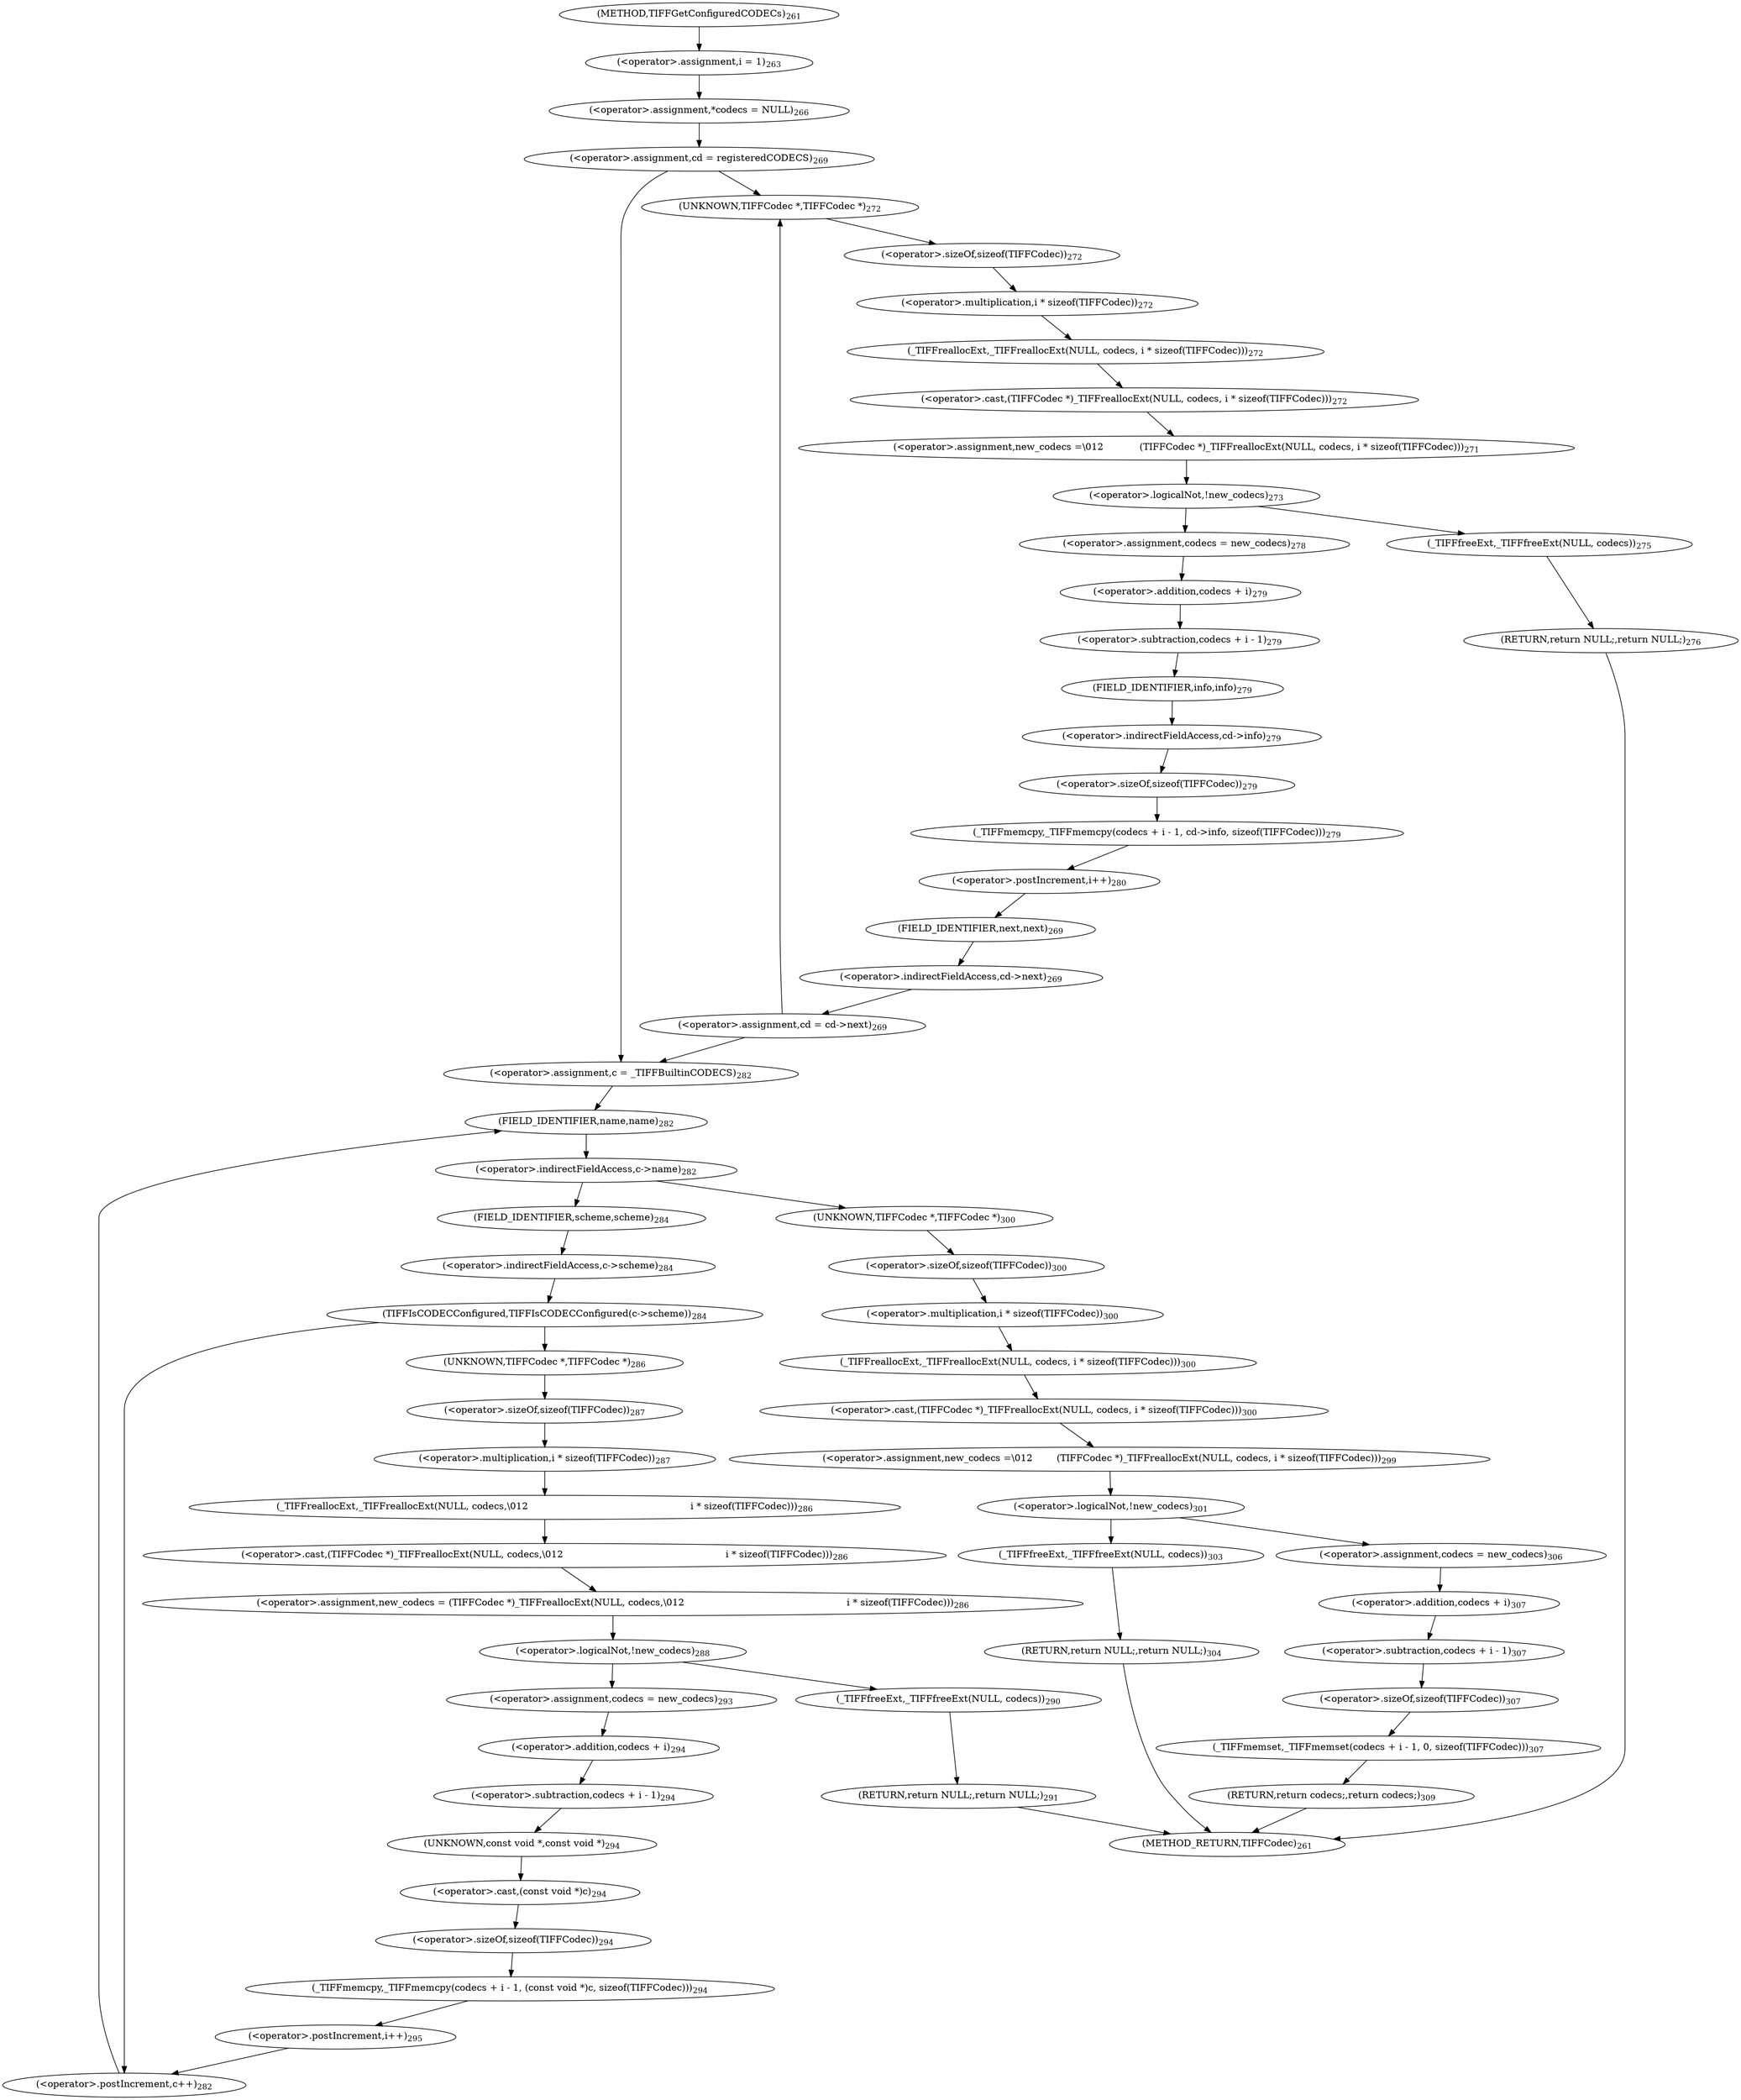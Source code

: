 digraph "TIFFGetConfiguredCODECs" {  
"2292" [label = <(&lt;operator&gt;.assignment,i = 1)<SUB>263</SUB>> ]
"2298" [label = <(&lt;operator&gt;.assignment,*codecs = NULL)<SUB>266</SUB>> ]
"2403" [label = <(&lt;operator&gt;.assignment,new_codecs =\012        (TIFFCodec *)_TIFFreallocExt(NULL, codecs, i * sizeof(TIFFCodec)))<SUB>299</SUB>> ]
"2423" [label = <(&lt;operator&gt;.assignment,codecs = new_codecs)<SUB>306</SUB>> ]
"2426" [label = <(_TIFFmemset,_TIFFmemset(codecs + i - 1, 0, sizeof(TIFFCodec)))<SUB>307</SUB>> ]
"2435" [label = <(RETURN,return codecs;,return codecs;)<SUB>309</SUB>> ]
"2308" [label = <(&lt;operator&gt;.assignment,cd = cd-&gt;next)<SUB>269</SUB>> ]
"2355" [label = <(&lt;operator&gt;.indirectFieldAccess,c-&gt;name)<SUB>282</SUB>> ]
"2358" [label = <(&lt;operator&gt;.postIncrement,c++)<SUB>282</SUB>> ]
"2405" [label = <(&lt;operator&gt;.cast,(TIFFCodec *)_TIFFreallocExt(NULL, codecs, i * sizeof(TIFFCodec)))<SUB>300</SUB>> ]
"2415" [label = <(&lt;operator&gt;.logicalNot,!new_codecs)<SUB>301</SUB>> ]
"2427" [label = <(&lt;operator&gt;.subtraction,codecs + i - 1)<SUB>307</SUB>> ]
"2433" [label = <(&lt;operator&gt;.sizeOf,sizeof(TIFFCodec))<SUB>307</SUB>> ]
"2304" [label = <(&lt;operator&gt;.assignment,cd = registeredCODECS)<SUB>269</SUB>> ]
"2310" [label = <(&lt;operator&gt;.indirectFieldAccess,cd-&gt;next)<SUB>269</SUB>> ]
"2314" [label = <(&lt;operator&gt;.assignment,new_codecs =\012            (TIFFCodec *)_TIFFreallocExt(NULL, codecs, i * sizeof(TIFFCodec)))<SUB>271</SUB>> ]
"2334" [label = <(&lt;operator&gt;.assignment,codecs = new_codecs)<SUB>278</SUB>> ]
"2337" [label = <(_TIFFmemcpy,_TIFFmemcpy(codecs + i - 1, cd-&gt;info, sizeof(TIFFCodec)))<SUB>279</SUB>> ]
"2348" [label = <(&lt;operator&gt;.postIncrement,i++)<SUB>280</SUB>> ]
"2352" [label = <(&lt;operator&gt;.assignment,c = _TIFFBuiltinCODECS)<SUB>282</SUB>> ]
"2357" [label = <(FIELD_IDENTIFIER,name,name)<SUB>282</SUB>> ]
"2406" [label = <(UNKNOWN,TIFFCodec *,TIFFCodec *)<SUB>300</SUB>> ]
"2407" [label = <(_TIFFreallocExt,_TIFFreallocExt(NULL, codecs, i * sizeof(TIFFCodec)))<SUB>300</SUB>> ]
"2418" [label = <(_TIFFfreeExt,_TIFFfreeExt(NULL, codecs))<SUB>303</SUB>> ]
"2421" [label = <(RETURN,return NULL;,return NULL;)<SUB>304</SUB>> ]
"2428" [label = <(&lt;operator&gt;.addition,codecs + i)<SUB>307</SUB>> ]
"2312" [label = <(FIELD_IDENTIFIER,next,next)<SUB>269</SUB>> ]
"2316" [label = <(&lt;operator&gt;.cast,(TIFFCodec *)_TIFFreallocExt(NULL, codecs, i * sizeof(TIFFCodec)))<SUB>272</SUB>> ]
"2326" [label = <(&lt;operator&gt;.logicalNot,!new_codecs)<SUB>273</SUB>> ]
"2338" [label = <(&lt;operator&gt;.subtraction,codecs + i - 1)<SUB>279</SUB>> ]
"2343" [label = <(&lt;operator&gt;.indirectFieldAccess,cd-&gt;info)<SUB>279</SUB>> ]
"2346" [label = <(&lt;operator&gt;.sizeOf,sizeof(TIFFCodec))<SUB>279</SUB>> ]
"2362" [label = <(TIFFIsCODECConfigured,TIFFIsCODECConfigured(c-&gt;scheme))<SUB>284</SUB>> ]
"2410" [label = <(&lt;operator&gt;.multiplication,i * sizeof(TIFFCodec))<SUB>300</SUB>> ]
"2317" [label = <(UNKNOWN,TIFFCodec *,TIFFCodec *)<SUB>272</SUB>> ]
"2318" [label = <(_TIFFreallocExt,_TIFFreallocExt(NULL, codecs, i * sizeof(TIFFCodec)))<SUB>272</SUB>> ]
"2329" [label = <(_TIFFfreeExt,_TIFFfreeExt(NULL, codecs))<SUB>275</SUB>> ]
"2332" [label = <(RETURN,return NULL;,return NULL;)<SUB>276</SUB>> ]
"2339" [label = <(&lt;operator&gt;.addition,codecs + i)<SUB>279</SUB>> ]
"2345" [label = <(FIELD_IDENTIFIER,info,info)<SUB>279</SUB>> ]
"2363" [label = <(&lt;operator&gt;.indirectFieldAccess,c-&gt;scheme)<SUB>284</SUB>> ]
"2367" [label = <(&lt;operator&gt;.assignment,new_codecs = (TIFFCodec *)_TIFFreallocExt(NULL, codecs,\012                                                      i * sizeof(TIFFCodec)))<SUB>286</SUB>> ]
"2387" [label = <(&lt;operator&gt;.assignment,codecs = new_codecs)<SUB>293</SUB>> ]
"2390" [label = <(_TIFFmemcpy,_TIFFmemcpy(codecs + i - 1, (const void *)c, sizeof(TIFFCodec)))<SUB>294</SUB>> ]
"2401" [label = <(&lt;operator&gt;.postIncrement,i++)<SUB>295</SUB>> ]
"2412" [label = <(&lt;operator&gt;.sizeOf,sizeof(TIFFCodec))<SUB>300</SUB>> ]
"2321" [label = <(&lt;operator&gt;.multiplication,i * sizeof(TIFFCodec))<SUB>272</SUB>> ]
"2365" [label = <(FIELD_IDENTIFIER,scheme,scheme)<SUB>284</SUB>> ]
"2369" [label = <(&lt;operator&gt;.cast,(TIFFCodec *)_TIFFreallocExt(NULL, codecs,\012                                                      i * sizeof(TIFFCodec)))<SUB>286</SUB>> ]
"2379" [label = <(&lt;operator&gt;.logicalNot,!new_codecs)<SUB>288</SUB>> ]
"2391" [label = <(&lt;operator&gt;.subtraction,codecs + i - 1)<SUB>294</SUB>> ]
"2396" [label = <(&lt;operator&gt;.cast,(const void *)c)<SUB>294</SUB>> ]
"2399" [label = <(&lt;operator&gt;.sizeOf,sizeof(TIFFCodec))<SUB>294</SUB>> ]
"2323" [label = <(&lt;operator&gt;.sizeOf,sizeof(TIFFCodec))<SUB>272</SUB>> ]
"2370" [label = <(UNKNOWN,TIFFCodec *,TIFFCodec *)<SUB>286</SUB>> ]
"2371" [label = <(_TIFFreallocExt,_TIFFreallocExt(NULL, codecs,\012                                                      i * sizeof(TIFFCodec)))<SUB>286</SUB>> ]
"2382" [label = <(_TIFFfreeExt,_TIFFfreeExt(NULL, codecs))<SUB>290</SUB>> ]
"2385" [label = <(RETURN,return NULL;,return NULL;)<SUB>291</SUB>> ]
"2392" [label = <(&lt;operator&gt;.addition,codecs + i)<SUB>294</SUB>> ]
"2397" [label = <(UNKNOWN,const void *,const void *)<SUB>294</SUB>> ]
"2374" [label = <(&lt;operator&gt;.multiplication,i * sizeof(TIFFCodec))<SUB>287</SUB>> ]
"2376" [label = <(&lt;operator&gt;.sizeOf,sizeof(TIFFCodec))<SUB>287</SUB>> ]
"2289" [label = <(METHOD,TIFFGetConfiguredCODECs)<SUB>261</SUB>> ]
"2437" [label = <(METHOD_RETURN,TIFFCodec)<SUB>261</SUB>> ]
  "2292" -> "2298" 
  "2298" -> "2304" 
  "2403" -> "2415" 
  "2423" -> "2428" 
  "2426" -> "2435" 
  "2435" -> "2437" 
  "2308" -> "2317" 
  "2308" -> "2352" 
  "2355" -> "2365" 
  "2355" -> "2406" 
  "2358" -> "2357" 
  "2405" -> "2403" 
  "2415" -> "2418" 
  "2415" -> "2423" 
  "2427" -> "2433" 
  "2433" -> "2426" 
  "2304" -> "2317" 
  "2304" -> "2352" 
  "2310" -> "2308" 
  "2314" -> "2326" 
  "2334" -> "2339" 
  "2337" -> "2348" 
  "2348" -> "2312" 
  "2352" -> "2357" 
  "2357" -> "2355" 
  "2406" -> "2412" 
  "2407" -> "2405" 
  "2418" -> "2421" 
  "2421" -> "2437" 
  "2428" -> "2427" 
  "2312" -> "2310" 
  "2316" -> "2314" 
  "2326" -> "2329" 
  "2326" -> "2334" 
  "2338" -> "2345" 
  "2343" -> "2346" 
  "2346" -> "2337" 
  "2362" -> "2370" 
  "2362" -> "2358" 
  "2410" -> "2407" 
  "2317" -> "2323" 
  "2318" -> "2316" 
  "2329" -> "2332" 
  "2332" -> "2437" 
  "2339" -> "2338" 
  "2345" -> "2343" 
  "2363" -> "2362" 
  "2367" -> "2379" 
  "2387" -> "2392" 
  "2390" -> "2401" 
  "2401" -> "2358" 
  "2412" -> "2410" 
  "2321" -> "2318" 
  "2365" -> "2363" 
  "2369" -> "2367" 
  "2379" -> "2382" 
  "2379" -> "2387" 
  "2391" -> "2397" 
  "2396" -> "2399" 
  "2399" -> "2390" 
  "2323" -> "2321" 
  "2370" -> "2376" 
  "2371" -> "2369" 
  "2382" -> "2385" 
  "2385" -> "2437" 
  "2392" -> "2391" 
  "2397" -> "2396" 
  "2374" -> "2371" 
  "2376" -> "2374" 
  "2289" -> "2292" 
}
